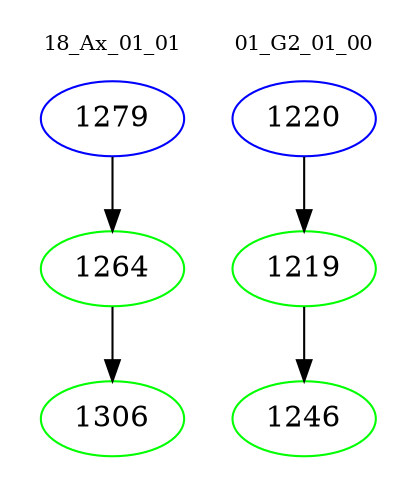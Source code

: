 digraph{
subgraph cluster_0 {
color = white
label = "18_Ax_01_01";
fontsize=10;
T0_1279 [label="1279", color="blue"]
T0_1279 -> T0_1264 [color="black"]
T0_1264 [label="1264", color="green"]
T0_1264 -> T0_1306 [color="black"]
T0_1306 [label="1306", color="green"]
}
subgraph cluster_1 {
color = white
label = "01_G2_01_00";
fontsize=10;
T1_1220 [label="1220", color="blue"]
T1_1220 -> T1_1219 [color="black"]
T1_1219 [label="1219", color="green"]
T1_1219 -> T1_1246 [color="black"]
T1_1246 [label="1246", color="green"]
}
}
